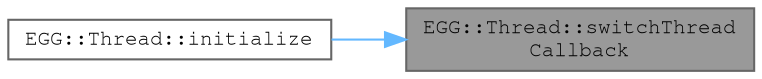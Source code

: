 digraph "EGG::Thread::switchThreadCallback"
{
 // LATEX_PDF_SIZE
  bgcolor="transparent";
  edge [fontname=FreeMono,fontsize=10,labelfontname=FreeMono,labelfontsize=10];
  node [fontname=FreeMono,fontsize=10,shape=box,height=0.2,width=0.4];
  rankdir="RL";
  Node1 [label="EGG::Thread::switchThread\lCallback",height=0.2,width=0.4,color="gray40", fillcolor="grey60", style="filled", fontcolor="black",tooltip="The callback for switching threads."];
  Node1 -> Node2 [dir="back",color="steelblue1",style="solid"];
  Node2 [label="EGG::Thread::initialize",height=0.2,width=0.4,color="grey40", fillcolor="white", style="filled",URL="$class_e_g_g_1_1_thread.html#abbfc0a82282070f7ac540cde4f2199bb",tooltip="Initialize EGG Thread."];
}
